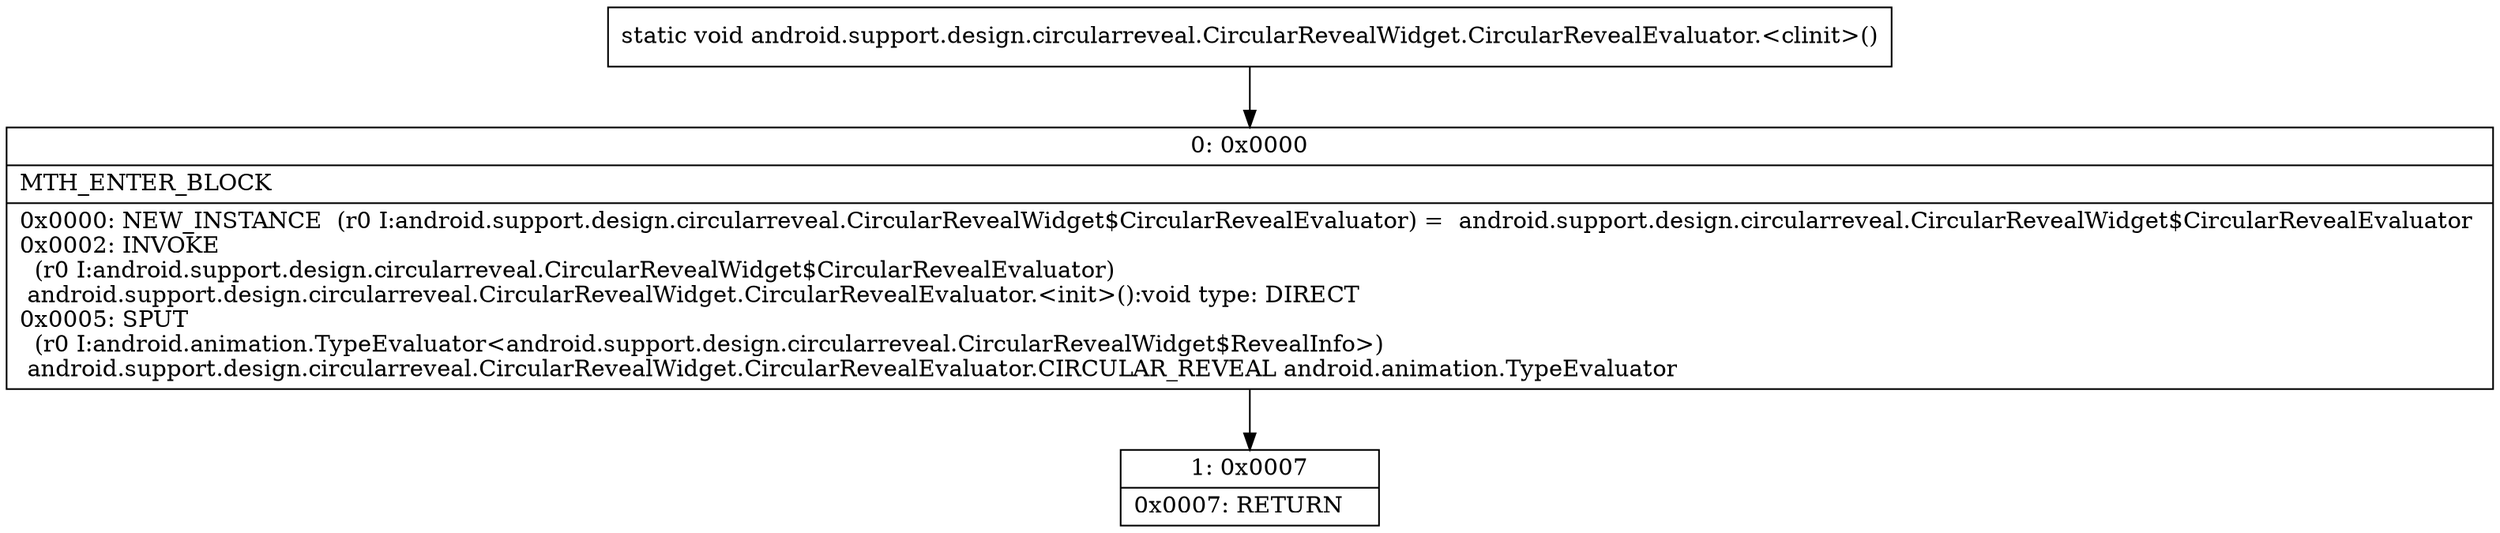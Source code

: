 digraph "CFG forandroid.support.design.circularreveal.CircularRevealWidget.CircularRevealEvaluator.\<clinit\>()V" {
Node_0 [shape=record,label="{0\:\ 0x0000|MTH_ENTER_BLOCK\l|0x0000: NEW_INSTANCE  (r0 I:android.support.design.circularreveal.CircularRevealWidget$CircularRevealEvaluator) =  android.support.design.circularreveal.CircularRevealWidget$CircularRevealEvaluator \l0x0002: INVOKE  \l  (r0 I:android.support.design.circularreveal.CircularRevealWidget$CircularRevealEvaluator)\l android.support.design.circularreveal.CircularRevealWidget.CircularRevealEvaluator.\<init\>():void type: DIRECT \l0x0005: SPUT  \l  (r0 I:android.animation.TypeEvaluator\<android.support.design.circularreveal.CircularRevealWidget$RevealInfo\>)\l android.support.design.circularreveal.CircularRevealWidget.CircularRevealEvaluator.CIRCULAR_REVEAL android.animation.TypeEvaluator \l}"];
Node_1 [shape=record,label="{1\:\ 0x0007|0x0007: RETURN   \l}"];
MethodNode[shape=record,label="{static void android.support.design.circularreveal.CircularRevealWidget.CircularRevealEvaluator.\<clinit\>() }"];
MethodNode -> Node_0;
Node_0 -> Node_1;
}

